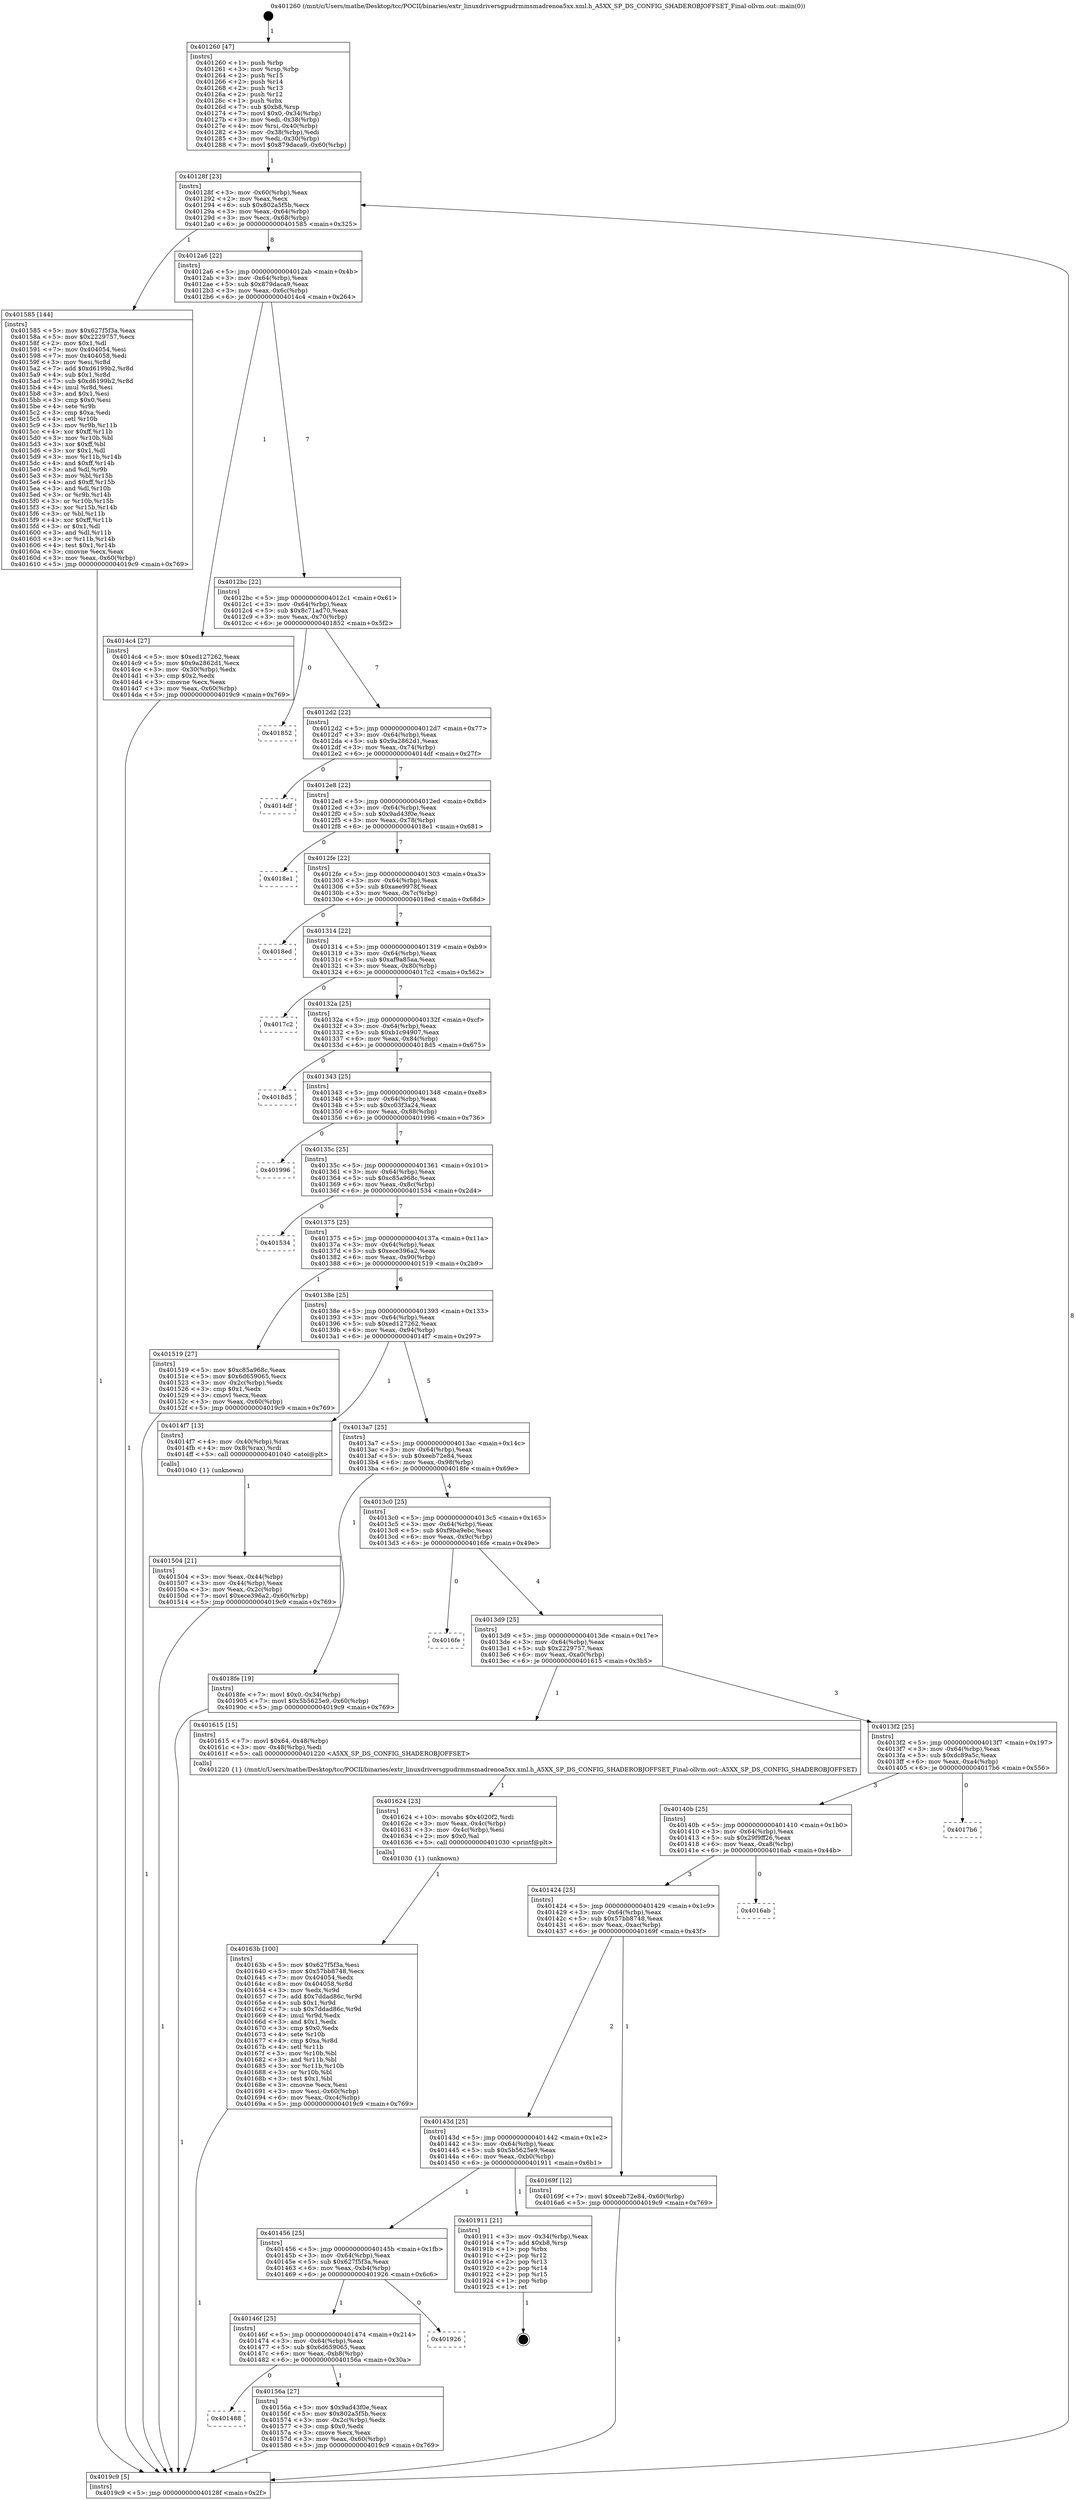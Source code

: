 digraph "0x401260" {
  label = "0x401260 (/mnt/c/Users/mathe/Desktop/tcc/POCII/binaries/extr_linuxdriversgpudrmmsmadrenoa5xx.xml.h_A5XX_SP_DS_CONFIG_SHADEROBJOFFSET_Final-ollvm.out::main(0))"
  labelloc = "t"
  node[shape=record]

  Entry [label="",width=0.3,height=0.3,shape=circle,fillcolor=black,style=filled]
  "0x40128f" [label="{
     0x40128f [23]\l
     | [instrs]\l
     &nbsp;&nbsp;0x40128f \<+3\>: mov -0x60(%rbp),%eax\l
     &nbsp;&nbsp;0x401292 \<+2\>: mov %eax,%ecx\l
     &nbsp;&nbsp;0x401294 \<+6\>: sub $0x802a5f5b,%ecx\l
     &nbsp;&nbsp;0x40129a \<+3\>: mov %eax,-0x64(%rbp)\l
     &nbsp;&nbsp;0x40129d \<+3\>: mov %ecx,-0x68(%rbp)\l
     &nbsp;&nbsp;0x4012a0 \<+6\>: je 0000000000401585 \<main+0x325\>\l
  }"]
  "0x401585" [label="{
     0x401585 [144]\l
     | [instrs]\l
     &nbsp;&nbsp;0x401585 \<+5\>: mov $0x627f5f3a,%eax\l
     &nbsp;&nbsp;0x40158a \<+5\>: mov $0x2229757,%ecx\l
     &nbsp;&nbsp;0x40158f \<+2\>: mov $0x1,%dl\l
     &nbsp;&nbsp;0x401591 \<+7\>: mov 0x404054,%esi\l
     &nbsp;&nbsp;0x401598 \<+7\>: mov 0x404058,%edi\l
     &nbsp;&nbsp;0x40159f \<+3\>: mov %esi,%r8d\l
     &nbsp;&nbsp;0x4015a2 \<+7\>: add $0xd6199b2,%r8d\l
     &nbsp;&nbsp;0x4015a9 \<+4\>: sub $0x1,%r8d\l
     &nbsp;&nbsp;0x4015ad \<+7\>: sub $0xd6199b2,%r8d\l
     &nbsp;&nbsp;0x4015b4 \<+4\>: imul %r8d,%esi\l
     &nbsp;&nbsp;0x4015b8 \<+3\>: and $0x1,%esi\l
     &nbsp;&nbsp;0x4015bb \<+3\>: cmp $0x0,%esi\l
     &nbsp;&nbsp;0x4015be \<+4\>: sete %r9b\l
     &nbsp;&nbsp;0x4015c2 \<+3\>: cmp $0xa,%edi\l
     &nbsp;&nbsp;0x4015c5 \<+4\>: setl %r10b\l
     &nbsp;&nbsp;0x4015c9 \<+3\>: mov %r9b,%r11b\l
     &nbsp;&nbsp;0x4015cc \<+4\>: xor $0xff,%r11b\l
     &nbsp;&nbsp;0x4015d0 \<+3\>: mov %r10b,%bl\l
     &nbsp;&nbsp;0x4015d3 \<+3\>: xor $0xff,%bl\l
     &nbsp;&nbsp;0x4015d6 \<+3\>: xor $0x1,%dl\l
     &nbsp;&nbsp;0x4015d9 \<+3\>: mov %r11b,%r14b\l
     &nbsp;&nbsp;0x4015dc \<+4\>: and $0xff,%r14b\l
     &nbsp;&nbsp;0x4015e0 \<+3\>: and %dl,%r9b\l
     &nbsp;&nbsp;0x4015e3 \<+3\>: mov %bl,%r15b\l
     &nbsp;&nbsp;0x4015e6 \<+4\>: and $0xff,%r15b\l
     &nbsp;&nbsp;0x4015ea \<+3\>: and %dl,%r10b\l
     &nbsp;&nbsp;0x4015ed \<+3\>: or %r9b,%r14b\l
     &nbsp;&nbsp;0x4015f0 \<+3\>: or %r10b,%r15b\l
     &nbsp;&nbsp;0x4015f3 \<+3\>: xor %r15b,%r14b\l
     &nbsp;&nbsp;0x4015f6 \<+3\>: or %bl,%r11b\l
     &nbsp;&nbsp;0x4015f9 \<+4\>: xor $0xff,%r11b\l
     &nbsp;&nbsp;0x4015fd \<+3\>: or $0x1,%dl\l
     &nbsp;&nbsp;0x401600 \<+3\>: and %dl,%r11b\l
     &nbsp;&nbsp;0x401603 \<+3\>: or %r11b,%r14b\l
     &nbsp;&nbsp;0x401606 \<+4\>: test $0x1,%r14b\l
     &nbsp;&nbsp;0x40160a \<+3\>: cmovne %ecx,%eax\l
     &nbsp;&nbsp;0x40160d \<+3\>: mov %eax,-0x60(%rbp)\l
     &nbsp;&nbsp;0x401610 \<+5\>: jmp 00000000004019c9 \<main+0x769\>\l
  }"]
  "0x4012a6" [label="{
     0x4012a6 [22]\l
     | [instrs]\l
     &nbsp;&nbsp;0x4012a6 \<+5\>: jmp 00000000004012ab \<main+0x4b\>\l
     &nbsp;&nbsp;0x4012ab \<+3\>: mov -0x64(%rbp),%eax\l
     &nbsp;&nbsp;0x4012ae \<+5\>: sub $0x879daca9,%eax\l
     &nbsp;&nbsp;0x4012b3 \<+3\>: mov %eax,-0x6c(%rbp)\l
     &nbsp;&nbsp;0x4012b6 \<+6\>: je 00000000004014c4 \<main+0x264\>\l
  }"]
  Exit [label="",width=0.3,height=0.3,shape=circle,fillcolor=black,style=filled,peripheries=2]
  "0x4014c4" [label="{
     0x4014c4 [27]\l
     | [instrs]\l
     &nbsp;&nbsp;0x4014c4 \<+5\>: mov $0xed127262,%eax\l
     &nbsp;&nbsp;0x4014c9 \<+5\>: mov $0x9a2862d1,%ecx\l
     &nbsp;&nbsp;0x4014ce \<+3\>: mov -0x30(%rbp),%edx\l
     &nbsp;&nbsp;0x4014d1 \<+3\>: cmp $0x2,%edx\l
     &nbsp;&nbsp;0x4014d4 \<+3\>: cmovne %ecx,%eax\l
     &nbsp;&nbsp;0x4014d7 \<+3\>: mov %eax,-0x60(%rbp)\l
     &nbsp;&nbsp;0x4014da \<+5\>: jmp 00000000004019c9 \<main+0x769\>\l
  }"]
  "0x4012bc" [label="{
     0x4012bc [22]\l
     | [instrs]\l
     &nbsp;&nbsp;0x4012bc \<+5\>: jmp 00000000004012c1 \<main+0x61\>\l
     &nbsp;&nbsp;0x4012c1 \<+3\>: mov -0x64(%rbp),%eax\l
     &nbsp;&nbsp;0x4012c4 \<+5\>: sub $0x8c71ad70,%eax\l
     &nbsp;&nbsp;0x4012c9 \<+3\>: mov %eax,-0x70(%rbp)\l
     &nbsp;&nbsp;0x4012cc \<+6\>: je 0000000000401852 \<main+0x5f2\>\l
  }"]
  "0x4019c9" [label="{
     0x4019c9 [5]\l
     | [instrs]\l
     &nbsp;&nbsp;0x4019c9 \<+5\>: jmp 000000000040128f \<main+0x2f\>\l
  }"]
  "0x401260" [label="{
     0x401260 [47]\l
     | [instrs]\l
     &nbsp;&nbsp;0x401260 \<+1\>: push %rbp\l
     &nbsp;&nbsp;0x401261 \<+3\>: mov %rsp,%rbp\l
     &nbsp;&nbsp;0x401264 \<+2\>: push %r15\l
     &nbsp;&nbsp;0x401266 \<+2\>: push %r14\l
     &nbsp;&nbsp;0x401268 \<+2\>: push %r13\l
     &nbsp;&nbsp;0x40126a \<+2\>: push %r12\l
     &nbsp;&nbsp;0x40126c \<+1\>: push %rbx\l
     &nbsp;&nbsp;0x40126d \<+7\>: sub $0xb8,%rsp\l
     &nbsp;&nbsp;0x401274 \<+7\>: movl $0x0,-0x34(%rbp)\l
     &nbsp;&nbsp;0x40127b \<+3\>: mov %edi,-0x38(%rbp)\l
     &nbsp;&nbsp;0x40127e \<+4\>: mov %rsi,-0x40(%rbp)\l
     &nbsp;&nbsp;0x401282 \<+3\>: mov -0x38(%rbp),%edi\l
     &nbsp;&nbsp;0x401285 \<+3\>: mov %edi,-0x30(%rbp)\l
     &nbsp;&nbsp;0x401288 \<+7\>: movl $0x879daca9,-0x60(%rbp)\l
  }"]
  "0x40163b" [label="{
     0x40163b [100]\l
     | [instrs]\l
     &nbsp;&nbsp;0x40163b \<+5\>: mov $0x627f5f3a,%esi\l
     &nbsp;&nbsp;0x401640 \<+5\>: mov $0x57bb8748,%ecx\l
     &nbsp;&nbsp;0x401645 \<+7\>: mov 0x404054,%edx\l
     &nbsp;&nbsp;0x40164c \<+8\>: mov 0x404058,%r8d\l
     &nbsp;&nbsp;0x401654 \<+3\>: mov %edx,%r9d\l
     &nbsp;&nbsp;0x401657 \<+7\>: add $0x7ddad86c,%r9d\l
     &nbsp;&nbsp;0x40165e \<+4\>: sub $0x1,%r9d\l
     &nbsp;&nbsp;0x401662 \<+7\>: sub $0x7ddad86c,%r9d\l
     &nbsp;&nbsp;0x401669 \<+4\>: imul %r9d,%edx\l
     &nbsp;&nbsp;0x40166d \<+3\>: and $0x1,%edx\l
     &nbsp;&nbsp;0x401670 \<+3\>: cmp $0x0,%edx\l
     &nbsp;&nbsp;0x401673 \<+4\>: sete %r10b\l
     &nbsp;&nbsp;0x401677 \<+4\>: cmp $0xa,%r8d\l
     &nbsp;&nbsp;0x40167b \<+4\>: setl %r11b\l
     &nbsp;&nbsp;0x40167f \<+3\>: mov %r10b,%bl\l
     &nbsp;&nbsp;0x401682 \<+3\>: and %r11b,%bl\l
     &nbsp;&nbsp;0x401685 \<+3\>: xor %r11b,%r10b\l
     &nbsp;&nbsp;0x401688 \<+3\>: or %r10b,%bl\l
     &nbsp;&nbsp;0x40168b \<+3\>: test $0x1,%bl\l
     &nbsp;&nbsp;0x40168e \<+3\>: cmovne %ecx,%esi\l
     &nbsp;&nbsp;0x401691 \<+3\>: mov %esi,-0x60(%rbp)\l
     &nbsp;&nbsp;0x401694 \<+6\>: mov %eax,-0xc4(%rbp)\l
     &nbsp;&nbsp;0x40169a \<+5\>: jmp 00000000004019c9 \<main+0x769\>\l
  }"]
  "0x401852" [label="{
     0x401852\l
  }", style=dashed]
  "0x4012d2" [label="{
     0x4012d2 [22]\l
     | [instrs]\l
     &nbsp;&nbsp;0x4012d2 \<+5\>: jmp 00000000004012d7 \<main+0x77\>\l
     &nbsp;&nbsp;0x4012d7 \<+3\>: mov -0x64(%rbp),%eax\l
     &nbsp;&nbsp;0x4012da \<+5\>: sub $0x9a2862d1,%eax\l
     &nbsp;&nbsp;0x4012df \<+3\>: mov %eax,-0x74(%rbp)\l
     &nbsp;&nbsp;0x4012e2 \<+6\>: je 00000000004014df \<main+0x27f\>\l
  }"]
  "0x401624" [label="{
     0x401624 [23]\l
     | [instrs]\l
     &nbsp;&nbsp;0x401624 \<+10\>: movabs $0x4020f2,%rdi\l
     &nbsp;&nbsp;0x40162e \<+3\>: mov %eax,-0x4c(%rbp)\l
     &nbsp;&nbsp;0x401631 \<+3\>: mov -0x4c(%rbp),%esi\l
     &nbsp;&nbsp;0x401634 \<+2\>: mov $0x0,%al\l
     &nbsp;&nbsp;0x401636 \<+5\>: call 0000000000401030 \<printf@plt\>\l
     | [calls]\l
     &nbsp;&nbsp;0x401030 \{1\} (unknown)\l
  }"]
  "0x4014df" [label="{
     0x4014df\l
  }", style=dashed]
  "0x4012e8" [label="{
     0x4012e8 [22]\l
     | [instrs]\l
     &nbsp;&nbsp;0x4012e8 \<+5\>: jmp 00000000004012ed \<main+0x8d\>\l
     &nbsp;&nbsp;0x4012ed \<+3\>: mov -0x64(%rbp),%eax\l
     &nbsp;&nbsp;0x4012f0 \<+5\>: sub $0x9ad43f0e,%eax\l
     &nbsp;&nbsp;0x4012f5 \<+3\>: mov %eax,-0x78(%rbp)\l
     &nbsp;&nbsp;0x4012f8 \<+6\>: je 00000000004018e1 \<main+0x681\>\l
  }"]
  "0x401488" [label="{
     0x401488\l
  }", style=dashed]
  "0x4018e1" [label="{
     0x4018e1\l
  }", style=dashed]
  "0x4012fe" [label="{
     0x4012fe [22]\l
     | [instrs]\l
     &nbsp;&nbsp;0x4012fe \<+5\>: jmp 0000000000401303 \<main+0xa3\>\l
     &nbsp;&nbsp;0x401303 \<+3\>: mov -0x64(%rbp),%eax\l
     &nbsp;&nbsp;0x401306 \<+5\>: sub $0xaee9978f,%eax\l
     &nbsp;&nbsp;0x40130b \<+3\>: mov %eax,-0x7c(%rbp)\l
     &nbsp;&nbsp;0x40130e \<+6\>: je 00000000004018ed \<main+0x68d\>\l
  }"]
  "0x40156a" [label="{
     0x40156a [27]\l
     | [instrs]\l
     &nbsp;&nbsp;0x40156a \<+5\>: mov $0x9ad43f0e,%eax\l
     &nbsp;&nbsp;0x40156f \<+5\>: mov $0x802a5f5b,%ecx\l
     &nbsp;&nbsp;0x401574 \<+3\>: mov -0x2c(%rbp),%edx\l
     &nbsp;&nbsp;0x401577 \<+3\>: cmp $0x0,%edx\l
     &nbsp;&nbsp;0x40157a \<+3\>: cmove %ecx,%eax\l
     &nbsp;&nbsp;0x40157d \<+3\>: mov %eax,-0x60(%rbp)\l
     &nbsp;&nbsp;0x401580 \<+5\>: jmp 00000000004019c9 \<main+0x769\>\l
  }"]
  "0x4018ed" [label="{
     0x4018ed\l
  }", style=dashed]
  "0x401314" [label="{
     0x401314 [22]\l
     | [instrs]\l
     &nbsp;&nbsp;0x401314 \<+5\>: jmp 0000000000401319 \<main+0xb9\>\l
     &nbsp;&nbsp;0x401319 \<+3\>: mov -0x64(%rbp),%eax\l
     &nbsp;&nbsp;0x40131c \<+5\>: sub $0xaf9a85aa,%eax\l
     &nbsp;&nbsp;0x401321 \<+3\>: mov %eax,-0x80(%rbp)\l
     &nbsp;&nbsp;0x401324 \<+6\>: je 00000000004017c2 \<main+0x562\>\l
  }"]
  "0x40146f" [label="{
     0x40146f [25]\l
     | [instrs]\l
     &nbsp;&nbsp;0x40146f \<+5\>: jmp 0000000000401474 \<main+0x214\>\l
     &nbsp;&nbsp;0x401474 \<+3\>: mov -0x64(%rbp),%eax\l
     &nbsp;&nbsp;0x401477 \<+5\>: sub $0x6d659065,%eax\l
     &nbsp;&nbsp;0x40147c \<+6\>: mov %eax,-0xb8(%rbp)\l
     &nbsp;&nbsp;0x401482 \<+6\>: je 000000000040156a \<main+0x30a\>\l
  }"]
  "0x4017c2" [label="{
     0x4017c2\l
  }", style=dashed]
  "0x40132a" [label="{
     0x40132a [25]\l
     | [instrs]\l
     &nbsp;&nbsp;0x40132a \<+5\>: jmp 000000000040132f \<main+0xcf\>\l
     &nbsp;&nbsp;0x40132f \<+3\>: mov -0x64(%rbp),%eax\l
     &nbsp;&nbsp;0x401332 \<+5\>: sub $0xb1c94907,%eax\l
     &nbsp;&nbsp;0x401337 \<+6\>: mov %eax,-0x84(%rbp)\l
     &nbsp;&nbsp;0x40133d \<+6\>: je 00000000004018d5 \<main+0x675\>\l
  }"]
  "0x401926" [label="{
     0x401926\l
  }", style=dashed]
  "0x4018d5" [label="{
     0x4018d5\l
  }", style=dashed]
  "0x401343" [label="{
     0x401343 [25]\l
     | [instrs]\l
     &nbsp;&nbsp;0x401343 \<+5\>: jmp 0000000000401348 \<main+0xe8\>\l
     &nbsp;&nbsp;0x401348 \<+3\>: mov -0x64(%rbp),%eax\l
     &nbsp;&nbsp;0x40134b \<+5\>: sub $0xc03f3a24,%eax\l
     &nbsp;&nbsp;0x401350 \<+6\>: mov %eax,-0x88(%rbp)\l
     &nbsp;&nbsp;0x401356 \<+6\>: je 0000000000401996 \<main+0x736\>\l
  }"]
  "0x401456" [label="{
     0x401456 [25]\l
     | [instrs]\l
     &nbsp;&nbsp;0x401456 \<+5\>: jmp 000000000040145b \<main+0x1fb\>\l
     &nbsp;&nbsp;0x40145b \<+3\>: mov -0x64(%rbp),%eax\l
     &nbsp;&nbsp;0x40145e \<+5\>: sub $0x627f5f3a,%eax\l
     &nbsp;&nbsp;0x401463 \<+6\>: mov %eax,-0xb4(%rbp)\l
     &nbsp;&nbsp;0x401469 \<+6\>: je 0000000000401926 \<main+0x6c6\>\l
  }"]
  "0x401996" [label="{
     0x401996\l
  }", style=dashed]
  "0x40135c" [label="{
     0x40135c [25]\l
     | [instrs]\l
     &nbsp;&nbsp;0x40135c \<+5\>: jmp 0000000000401361 \<main+0x101\>\l
     &nbsp;&nbsp;0x401361 \<+3\>: mov -0x64(%rbp),%eax\l
     &nbsp;&nbsp;0x401364 \<+5\>: sub $0xc85a968c,%eax\l
     &nbsp;&nbsp;0x401369 \<+6\>: mov %eax,-0x8c(%rbp)\l
     &nbsp;&nbsp;0x40136f \<+6\>: je 0000000000401534 \<main+0x2d4\>\l
  }"]
  "0x401911" [label="{
     0x401911 [21]\l
     | [instrs]\l
     &nbsp;&nbsp;0x401911 \<+3\>: mov -0x34(%rbp),%eax\l
     &nbsp;&nbsp;0x401914 \<+7\>: add $0xb8,%rsp\l
     &nbsp;&nbsp;0x40191b \<+1\>: pop %rbx\l
     &nbsp;&nbsp;0x40191c \<+2\>: pop %r12\l
     &nbsp;&nbsp;0x40191e \<+2\>: pop %r13\l
     &nbsp;&nbsp;0x401920 \<+2\>: pop %r14\l
     &nbsp;&nbsp;0x401922 \<+2\>: pop %r15\l
     &nbsp;&nbsp;0x401924 \<+1\>: pop %rbp\l
     &nbsp;&nbsp;0x401925 \<+1\>: ret\l
  }"]
  "0x401534" [label="{
     0x401534\l
  }", style=dashed]
  "0x401375" [label="{
     0x401375 [25]\l
     | [instrs]\l
     &nbsp;&nbsp;0x401375 \<+5\>: jmp 000000000040137a \<main+0x11a\>\l
     &nbsp;&nbsp;0x40137a \<+3\>: mov -0x64(%rbp),%eax\l
     &nbsp;&nbsp;0x40137d \<+5\>: sub $0xece396a2,%eax\l
     &nbsp;&nbsp;0x401382 \<+6\>: mov %eax,-0x90(%rbp)\l
     &nbsp;&nbsp;0x401388 \<+6\>: je 0000000000401519 \<main+0x2b9\>\l
  }"]
  "0x40143d" [label="{
     0x40143d [25]\l
     | [instrs]\l
     &nbsp;&nbsp;0x40143d \<+5\>: jmp 0000000000401442 \<main+0x1e2\>\l
     &nbsp;&nbsp;0x401442 \<+3\>: mov -0x64(%rbp),%eax\l
     &nbsp;&nbsp;0x401445 \<+5\>: sub $0x5b5625e9,%eax\l
     &nbsp;&nbsp;0x40144a \<+6\>: mov %eax,-0xb0(%rbp)\l
     &nbsp;&nbsp;0x401450 \<+6\>: je 0000000000401911 \<main+0x6b1\>\l
  }"]
  "0x401519" [label="{
     0x401519 [27]\l
     | [instrs]\l
     &nbsp;&nbsp;0x401519 \<+5\>: mov $0xc85a968c,%eax\l
     &nbsp;&nbsp;0x40151e \<+5\>: mov $0x6d659065,%ecx\l
     &nbsp;&nbsp;0x401523 \<+3\>: mov -0x2c(%rbp),%edx\l
     &nbsp;&nbsp;0x401526 \<+3\>: cmp $0x1,%edx\l
     &nbsp;&nbsp;0x401529 \<+3\>: cmovl %ecx,%eax\l
     &nbsp;&nbsp;0x40152c \<+3\>: mov %eax,-0x60(%rbp)\l
     &nbsp;&nbsp;0x40152f \<+5\>: jmp 00000000004019c9 \<main+0x769\>\l
  }"]
  "0x40138e" [label="{
     0x40138e [25]\l
     | [instrs]\l
     &nbsp;&nbsp;0x40138e \<+5\>: jmp 0000000000401393 \<main+0x133\>\l
     &nbsp;&nbsp;0x401393 \<+3\>: mov -0x64(%rbp),%eax\l
     &nbsp;&nbsp;0x401396 \<+5\>: sub $0xed127262,%eax\l
     &nbsp;&nbsp;0x40139b \<+6\>: mov %eax,-0x94(%rbp)\l
     &nbsp;&nbsp;0x4013a1 \<+6\>: je 00000000004014f7 \<main+0x297\>\l
  }"]
  "0x40169f" [label="{
     0x40169f [12]\l
     | [instrs]\l
     &nbsp;&nbsp;0x40169f \<+7\>: movl $0xeeb72e84,-0x60(%rbp)\l
     &nbsp;&nbsp;0x4016a6 \<+5\>: jmp 00000000004019c9 \<main+0x769\>\l
  }"]
  "0x4014f7" [label="{
     0x4014f7 [13]\l
     | [instrs]\l
     &nbsp;&nbsp;0x4014f7 \<+4\>: mov -0x40(%rbp),%rax\l
     &nbsp;&nbsp;0x4014fb \<+4\>: mov 0x8(%rax),%rdi\l
     &nbsp;&nbsp;0x4014ff \<+5\>: call 0000000000401040 \<atoi@plt\>\l
     | [calls]\l
     &nbsp;&nbsp;0x401040 \{1\} (unknown)\l
  }"]
  "0x4013a7" [label="{
     0x4013a7 [25]\l
     | [instrs]\l
     &nbsp;&nbsp;0x4013a7 \<+5\>: jmp 00000000004013ac \<main+0x14c\>\l
     &nbsp;&nbsp;0x4013ac \<+3\>: mov -0x64(%rbp),%eax\l
     &nbsp;&nbsp;0x4013af \<+5\>: sub $0xeeb72e84,%eax\l
     &nbsp;&nbsp;0x4013b4 \<+6\>: mov %eax,-0x98(%rbp)\l
     &nbsp;&nbsp;0x4013ba \<+6\>: je 00000000004018fe \<main+0x69e\>\l
  }"]
  "0x401504" [label="{
     0x401504 [21]\l
     | [instrs]\l
     &nbsp;&nbsp;0x401504 \<+3\>: mov %eax,-0x44(%rbp)\l
     &nbsp;&nbsp;0x401507 \<+3\>: mov -0x44(%rbp),%eax\l
     &nbsp;&nbsp;0x40150a \<+3\>: mov %eax,-0x2c(%rbp)\l
     &nbsp;&nbsp;0x40150d \<+7\>: movl $0xece396a2,-0x60(%rbp)\l
     &nbsp;&nbsp;0x401514 \<+5\>: jmp 00000000004019c9 \<main+0x769\>\l
  }"]
  "0x401424" [label="{
     0x401424 [25]\l
     | [instrs]\l
     &nbsp;&nbsp;0x401424 \<+5\>: jmp 0000000000401429 \<main+0x1c9\>\l
     &nbsp;&nbsp;0x401429 \<+3\>: mov -0x64(%rbp),%eax\l
     &nbsp;&nbsp;0x40142c \<+5\>: sub $0x57bb8748,%eax\l
     &nbsp;&nbsp;0x401431 \<+6\>: mov %eax,-0xac(%rbp)\l
     &nbsp;&nbsp;0x401437 \<+6\>: je 000000000040169f \<main+0x43f\>\l
  }"]
  "0x4018fe" [label="{
     0x4018fe [19]\l
     | [instrs]\l
     &nbsp;&nbsp;0x4018fe \<+7\>: movl $0x0,-0x34(%rbp)\l
     &nbsp;&nbsp;0x401905 \<+7\>: movl $0x5b5625e9,-0x60(%rbp)\l
     &nbsp;&nbsp;0x40190c \<+5\>: jmp 00000000004019c9 \<main+0x769\>\l
  }"]
  "0x4013c0" [label="{
     0x4013c0 [25]\l
     | [instrs]\l
     &nbsp;&nbsp;0x4013c0 \<+5\>: jmp 00000000004013c5 \<main+0x165\>\l
     &nbsp;&nbsp;0x4013c5 \<+3\>: mov -0x64(%rbp),%eax\l
     &nbsp;&nbsp;0x4013c8 \<+5\>: sub $0xf9ba9ebc,%eax\l
     &nbsp;&nbsp;0x4013cd \<+6\>: mov %eax,-0x9c(%rbp)\l
     &nbsp;&nbsp;0x4013d3 \<+6\>: je 00000000004016fe \<main+0x49e\>\l
  }"]
  "0x4016ab" [label="{
     0x4016ab\l
  }", style=dashed]
  "0x4016fe" [label="{
     0x4016fe\l
  }", style=dashed]
  "0x4013d9" [label="{
     0x4013d9 [25]\l
     | [instrs]\l
     &nbsp;&nbsp;0x4013d9 \<+5\>: jmp 00000000004013de \<main+0x17e\>\l
     &nbsp;&nbsp;0x4013de \<+3\>: mov -0x64(%rbp),%eax\l
     &nbsp;&nbsp;0x4013e1 \<+5\>: sub $0x2229757,%eax\l
     &nbsp;&nbsp;0x4013e6 \<+6\>: mov %eax,-0xa0(%rbp)\l
     &nbsp;&nbsp;0x4013ec \<+6\>: je 0000000000401615 \<main+0x3b5\>\l
  }"]
  "0x40140b" [label="{
     0x40140b [25]\l
     | [instrs]\l
     &nbsp;&nbsp;0x40140b \<+5\>: jmp 0000000000401410 \<main+0x1b0\>\l
     &nbsp;&nbsp;0x401410 \<+3\>: mov -0x64(%rbp),%eax\l
     &nbsp;&nbsp;0x401413 \<+5\>: sub $0x29f9ff26,%eax\l
     &nbsp;&nbsp;0x401418 \<+6\>: mov %eax,-0xa8(%rbp)\l
     &nbsp;&nbsp;0x40141e \<+6\>: je 00000000004016ab \<main+0x44b\>\l
  }"]
  "0x401615" [label="{
     0x401615 [15]\l
     | [instrs]\l
     &nbsp;&nbsp;0x401615 \<+7\>: movl $0x64,-0x48(%rbp)\l
     &nbsp;&nbsp;0x40161c \<+3\>: mov -0x48(%rbp),%edi\l
     &nbsp;&nbsp;0x40161f \<+5\>: call 0000000000401220 \<A5XX_SP_DS_CONFIG_SHADEROBJOFFSET\>\l
     | [calls]\l
     &nbsp;&nbsp;0x401220 \{1\} (/mnt/c/Users/mathe/Desktop/tcc/POCII/binaries/extr_linuxdriversgpudrmmsmadrenoa5xx.xml.h_A5XX_SP_DS_CONFIG_SHADEROBJOFFSET_Final-ollvm.out::A5XX_SP_DS_CONFIG_SHADEROBJOFFSET)\l
  }"]
  "0x4013f2" [label="{
     0x4013f2 [25]\l
     | [instrs]\l
     &nbsp;&nbsp;0x4013f2 \<+5\>: jmp 00000000004013f7 \<main+0x197\>\l
     &nbsp;&nbsp;0x4013f7 \<+3\>: mov -0x64(%rbp),%eax\l
     &nbsp;&nbsp;0x4013fa \<+5\>: sub $0xdc89a5c,%eax\l
     &nbsp;&nbsp;0x4013ff \<+6\>: mov %eax,-0xa4(%rbp)\l
     &nbsp;&nbsp;0x401405 \<+6\>: je 00000000004017b6 \<main+0x556\>\l
  }"]
  "0x4017b6" [label="{
     0x4017b6\l
  }", style=dashed]
  Entry -> "0x401260" [label=" 1"]
  "0x40128f" -> "0x401585" [label=" 1"]
  "0x40128f" -> "0x4012a6" [label=" 8"]
  "0x401911" -> Exit [label=" 1"]
  "0x4012a6" -> "0x4014c4" [label=" 1"]
  "0x4012a6" -> "0x4012bc" [label=" 7"]
  "0x4014c4" -> "0x4019c9" [label=" 1"]
  "0x401260" -> "0x40128f" [label=" 1"]
  "0x4019c9" -> "0x40128f" [label=" 8"]
  "0x4018fe" -> "0x4019c9" [label=" 1"]
  "0x4012bc" -> "0x401852" [label=" 0"]
  "0x4012bc" -> "0x4012d2" [label=" 7"]
  "0x40169f" -> "0x4019c9" [label=" 1"]
  "0x4012d2" -> "0x4014df" [label=" 0"]
  "0x4012d2" -> "0x4012e8" [label=" 7"]
  "0x40163b" -> "0x4019c9" [label=" 1"]
  "0x4012e8" -> "0x4018e1" [label=" 0"]
  "0x4012e8" -> "0x4012fe" [label=" 7"]
  "0x401624" -> "0x40163b" [label=" 1"]
  "0x4012fe" -> "0x4018ed" [label=" 0"]
  "0x4012fe" -> "0x401314" [label=" 7"]
  "0x401615" -> "0x401624" [label=" 1"]
  "0x401314" -> "0x4017c2" [label=" 0"]
  "0x401314" -> "0x40132a" [label=" 7"]
  "0x40156a" -> "0x4019c9" [label=" 1"]
  "0x40132a" -> "0x4018d5" [label=" 0"]
  "0x40132a" -> "0x401343" [label=" 7"]
  "0x40146f" -> "0x401488" [label=" 0"]
  "0x401343" -> "0x401996" [label=" 0"]
  "0x401343" -> "0x40135c" [label=" 7"]
  "0x401585" -> "0x4019c9" [label=" 1"]
  "0x40135c" -> "0x401534" [label=" 0"]
  "0x40135c" -> "0x401375" [label=" 7"]
  "0x401456" -> "0x40146f" [label=" 1"]
  "0x401375" -> "0x401519" [label=" 1"]
  "0x401375" -> "0x40138e" [label=" 6"]
  "0x40146f" -> "0x40156a" [label=" 1"]
  "0x40138e" -> "0x4014f7" [label=" 1"]
  "0x40138e" -> "0x4013a7" [label=" 5"]
  "0x4014f7" -> "0x401504" [label=" 1"]
  "0x401504" -> "0x4019c9" [label=" 1"]
  "0x401519" -> "0x4019c9" [label=" 1"]
  "0x40143d" -> "0x401456" [label=" 1"]
  "0x4013a7" -> "0x4018fe" [label=" 1"]
  "0x4013a7" -> "0x4013c0" [label=" 4"]
  "0x401456" -> "0x401926" [label=" 0"]
  "0x4013c0" -> "0x4016fe" [label=" 0"]
  "0x4013c0" -> "0x4013d9" [label=" 4"]
  "0x401424" -> "0x40143d" [label=" 2"]
  "0x4013d9" -> "0x401615" [label=" 1"]
  "0x4013d9" -> "0x4013f2" [label=" 3"]
  "0x40143d" -> "0x401911" [label=" 1"]
  "0x4013f2" -> "0x4017b6" [label=" 0"]
  "0x4013f2" -> "0x40140b" [label=" 3"]
  "0x401424" -> "0x40169f" [label=" 1"]
  "0x40140b" -> "0x4016ab" [label=" 0"]
  "0x40140b" -> "0x401424" [label=" 3"]
}
